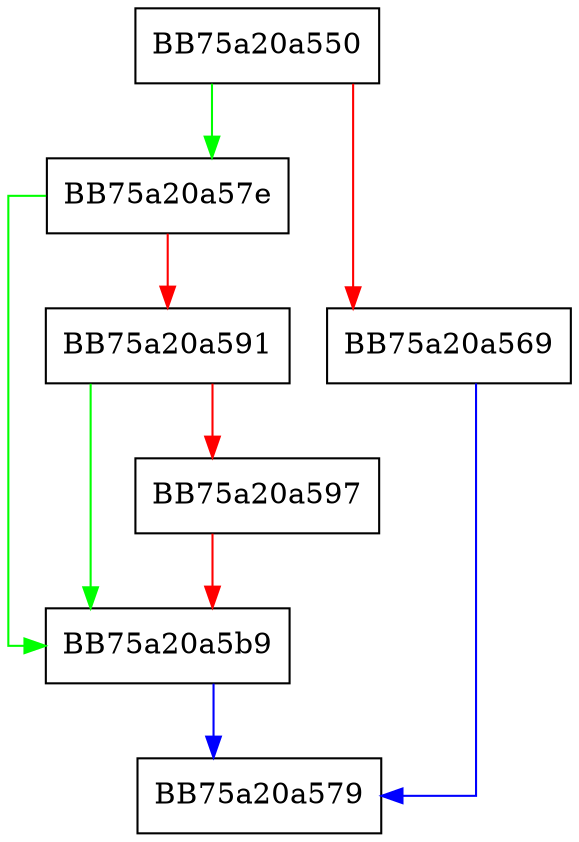 digraph kpopobjectex {
  node [shape="box"];
  graph [splines=ortho];
  BB75a20a550 -> BB75a20a57e [color="green"];
  BB75a20a550 -> BB75a20a569 [color="red"];
  BB75a20a569 -> BB75a20a579 [color="blue"];
  BB75a20a57e -> BB75a20a5b9 [color="green"];
  BB75a20a57e -> BB75a20a591 [color="red"];
  BB75a20a591 -> BB75a20a5b9 [color="green"];
  BB75a20a591 -> BB75a20a597 [color="red"];
  BB75a20a597 -> BB75a20a5b9 [color="red"];
  BB75a20a5b9 -> BB75a20a579 [color="blue"];
}